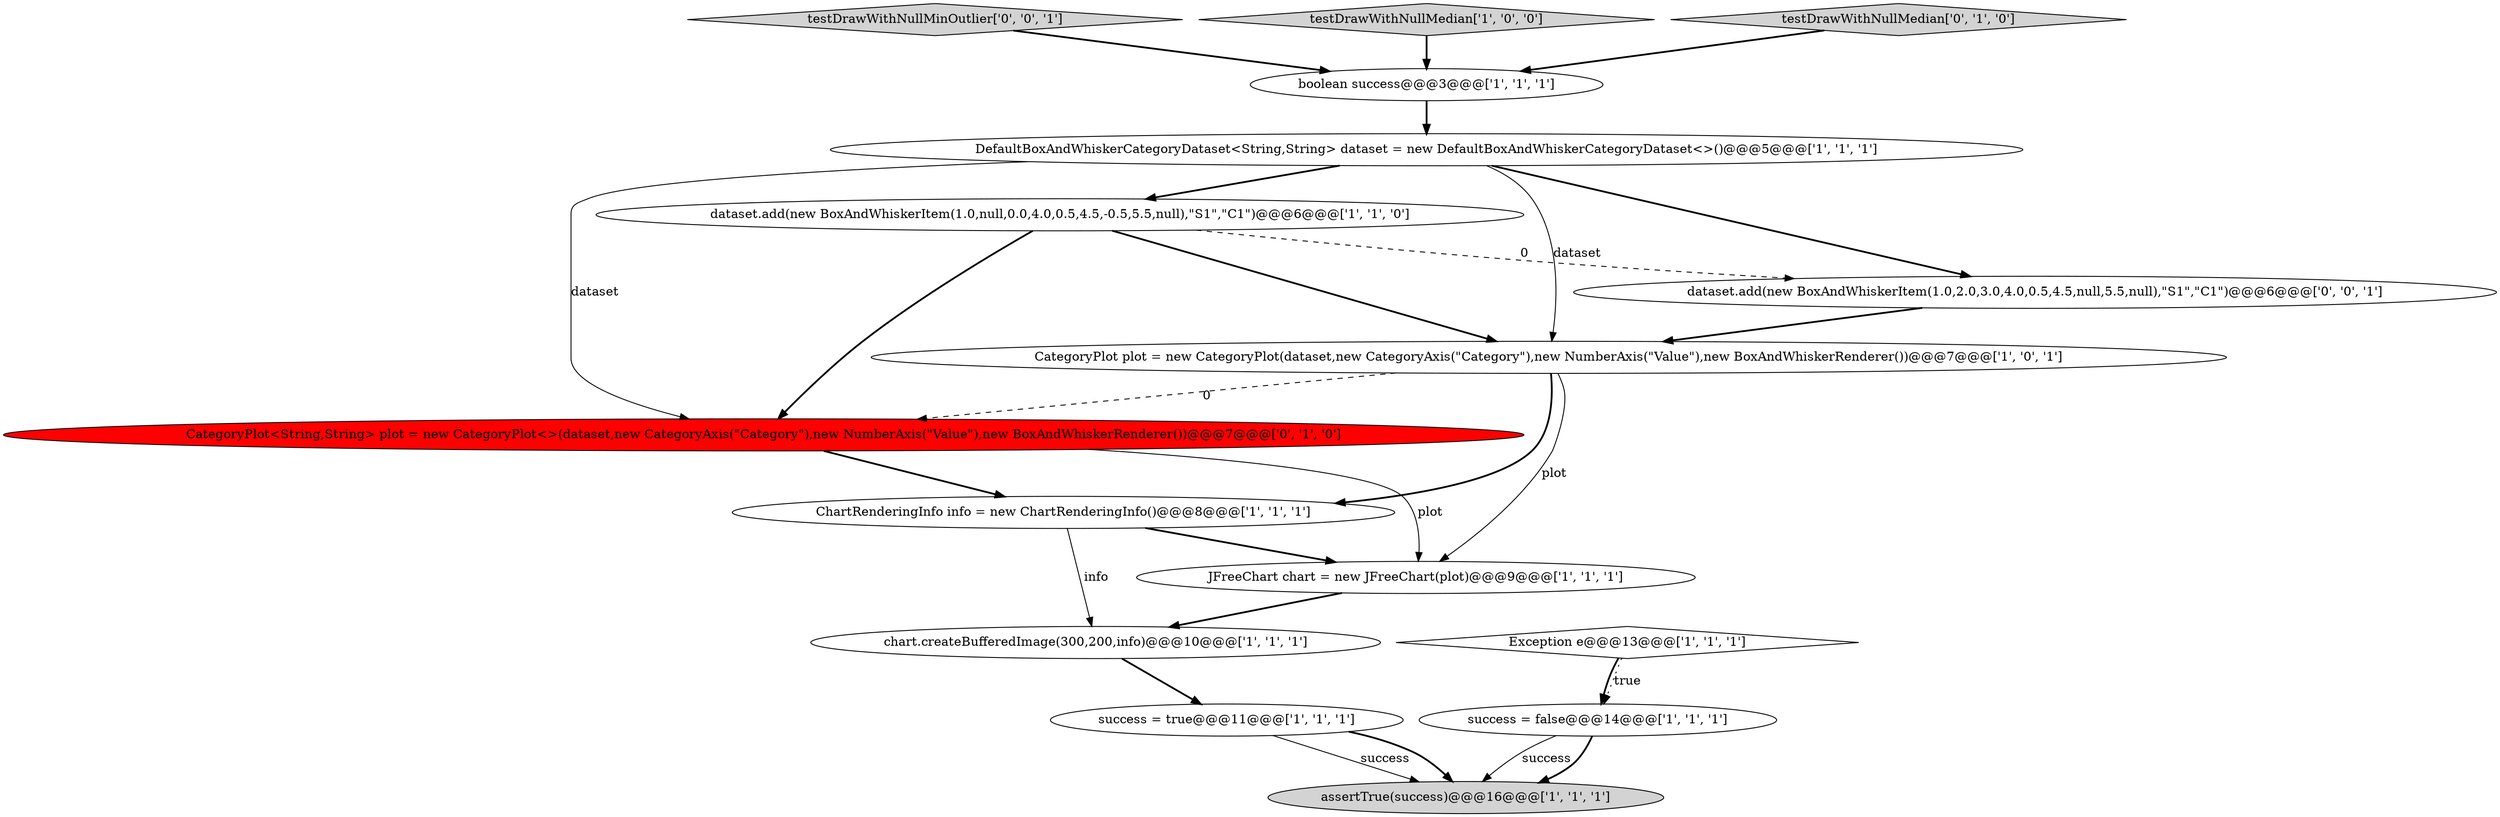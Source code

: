 digraph {
10 [style = filled, label = "dataset.add(new BoxAndWhiskerItem(1.0,null,0.0,4.0,0.5,4.5,-0.5,5.5,null),\"S1\",\"C1\")@@@6@@@['1', '1', '0']", fillcolor = white, shape = ellipse image = "AAA0AAABBB1BBB"];
14 [style = filled, label = "dataset.add(new BoxAndWhiskerItem(1.0,2.0,3.0,4.0,0.5,4.5,null,5.5,null),\"S1\",\"C1\")@@@6@@@['0', '0', '1']", fillcolor = white, shape = ellipse image = "AAA0AAABBB3BBB"];
1 [style = filled, label = "assertTrue(success)@@@16@@@['1', '1', '1']", fillcolor = lightgray, shape = ellipse image = "AAA0AAABBB1BBB"];
12 [style = filled, label = "CategoryPlot<String,String> plot = new CategoryPlot<>(dataset,new CategoryAxis(\"Category\"),new NumberAxis(\"Value\"),new BoxAndWhiskerRenderer())@@@7@@@['0', '1', '0']", fillcolor = red, shape = ellipse image = "AAA1AAABBB2BBB"];
11 [style = filled, label = "CategoryPlot plot = new CategoryPlot(dataset,new CategoryAxis(\"Category\"),new NumberAxis(\"Value\"),new BoxAndWhiskerRenderer())@@@7@@@['1', '0', '1']", fillcolor = white, shape = ellipse image = "AAA0AAABBB1BBB"];
15 [style = filled, label = "testDrawWithNullMinOutlier['0', '0', '1']", fillcolor = lightgray, shape = diamond image = "AAA0AAABBB3BBB"];
4 [style = filled, label = "success = true@@@11@@@['1', '1', '1']", fillcolor = white, shape = ellipse image = "AAA0AAABBB1BBB"];
2 [style = filled, label = "chart.createBufferedImage(300,200,info)@@@10@@@['1', '1', '1']", fillcolor = white, shape = ellipse image = "AAA0AAABBB1BBB"];
7 [style = filled, label = "Exception e@@@13@@@['1', '1', '1']", fillcolor = white, shape = diamond image = "AAA0AAABBB1BBB"];
9 [style = filled, label = "testDrawWithNullMedian['1', '0', '0']", fillcolor = lightgray, shape = diamond image = "AAA0AAABBB1BBB"];
8 [style = filled, label = "success = false@@@14@@@['1', '1', '1']", fillcolor = white, shape = ellipse image = "AAA0AAABBB1BBB"];
0 [style = filled, label = "boolean success@@@3@@@['1', '1', '1']", fillcolor = white, shape = ellipse image = "AAA0AAABBB1BBB"];
5 [style = filled, label = "DefaultBoxAndWhiskerCategoryDataset<String,String> dataset = new DefaultBoxAndWhiskerCategoryDataset<>()@@@5@@@['1', '1', '1']", fillcolor = white, shape = ellipse image = "AAA0AAABBB1BBB"];
13 [style = filled, label = "testDrawWithNullMedian['0', '1', '0']", fillcolor = lightgray, shape = diamond image = "AAA0AAABBB2BBB"];
3 [style = filled, label = "ChartRenderingInfo info = new ChartRenderingInfo()@@@8@@@['1', '1', '1']", fillcolor = white, shape = ellipse image = "AAA0AAABBB1BBB"];
6 [style = filled, label = "JFreeChart chart = new JFreeChart(plot)@@@9@@@['1', '1', '1']", fillcolor = white, shape = ellipse image = "AAA0AAABBB1BBB"];
5->10 [style = bold, label=""];
11->6 [style = solid, label="plot"];
9->0 [style = bold, label=""];
5->11 [style = solid, label="dataset"];
12->6 [style = solid, label="plot"];
3->6 [style = bold, label=""];
3->2 [style = solid, label="info"];
5->14 [style = bold, label=""];
11->12 [style = dashed, label="0"];
7->8 [style = bold, label=""];
2->4 [style = bold, label=""];
8->1 [style = solid, label="success"];
6->2 [style = bold, label=""];
8->1 [style = bold, label=""];
4->1 [style = solid, label="success"];
11->3 [style = bold, label=""];
10->12 [style = bold, label=""];
15->0 [style = bold, label=""];
5->12 [style = solid, label="dataset"];
4->1 [style = bold, label=""];
12->3 [style = bold, label=""];
7->8 [style = dotted, label="true"];
14->11 [style = bold, label=""];
10->14 [style = dashed, label="0"];
0->5 [style = bold, label=""];
13->0 [style = bold, label=""];
10->11 [style = bold, label=""];
}
